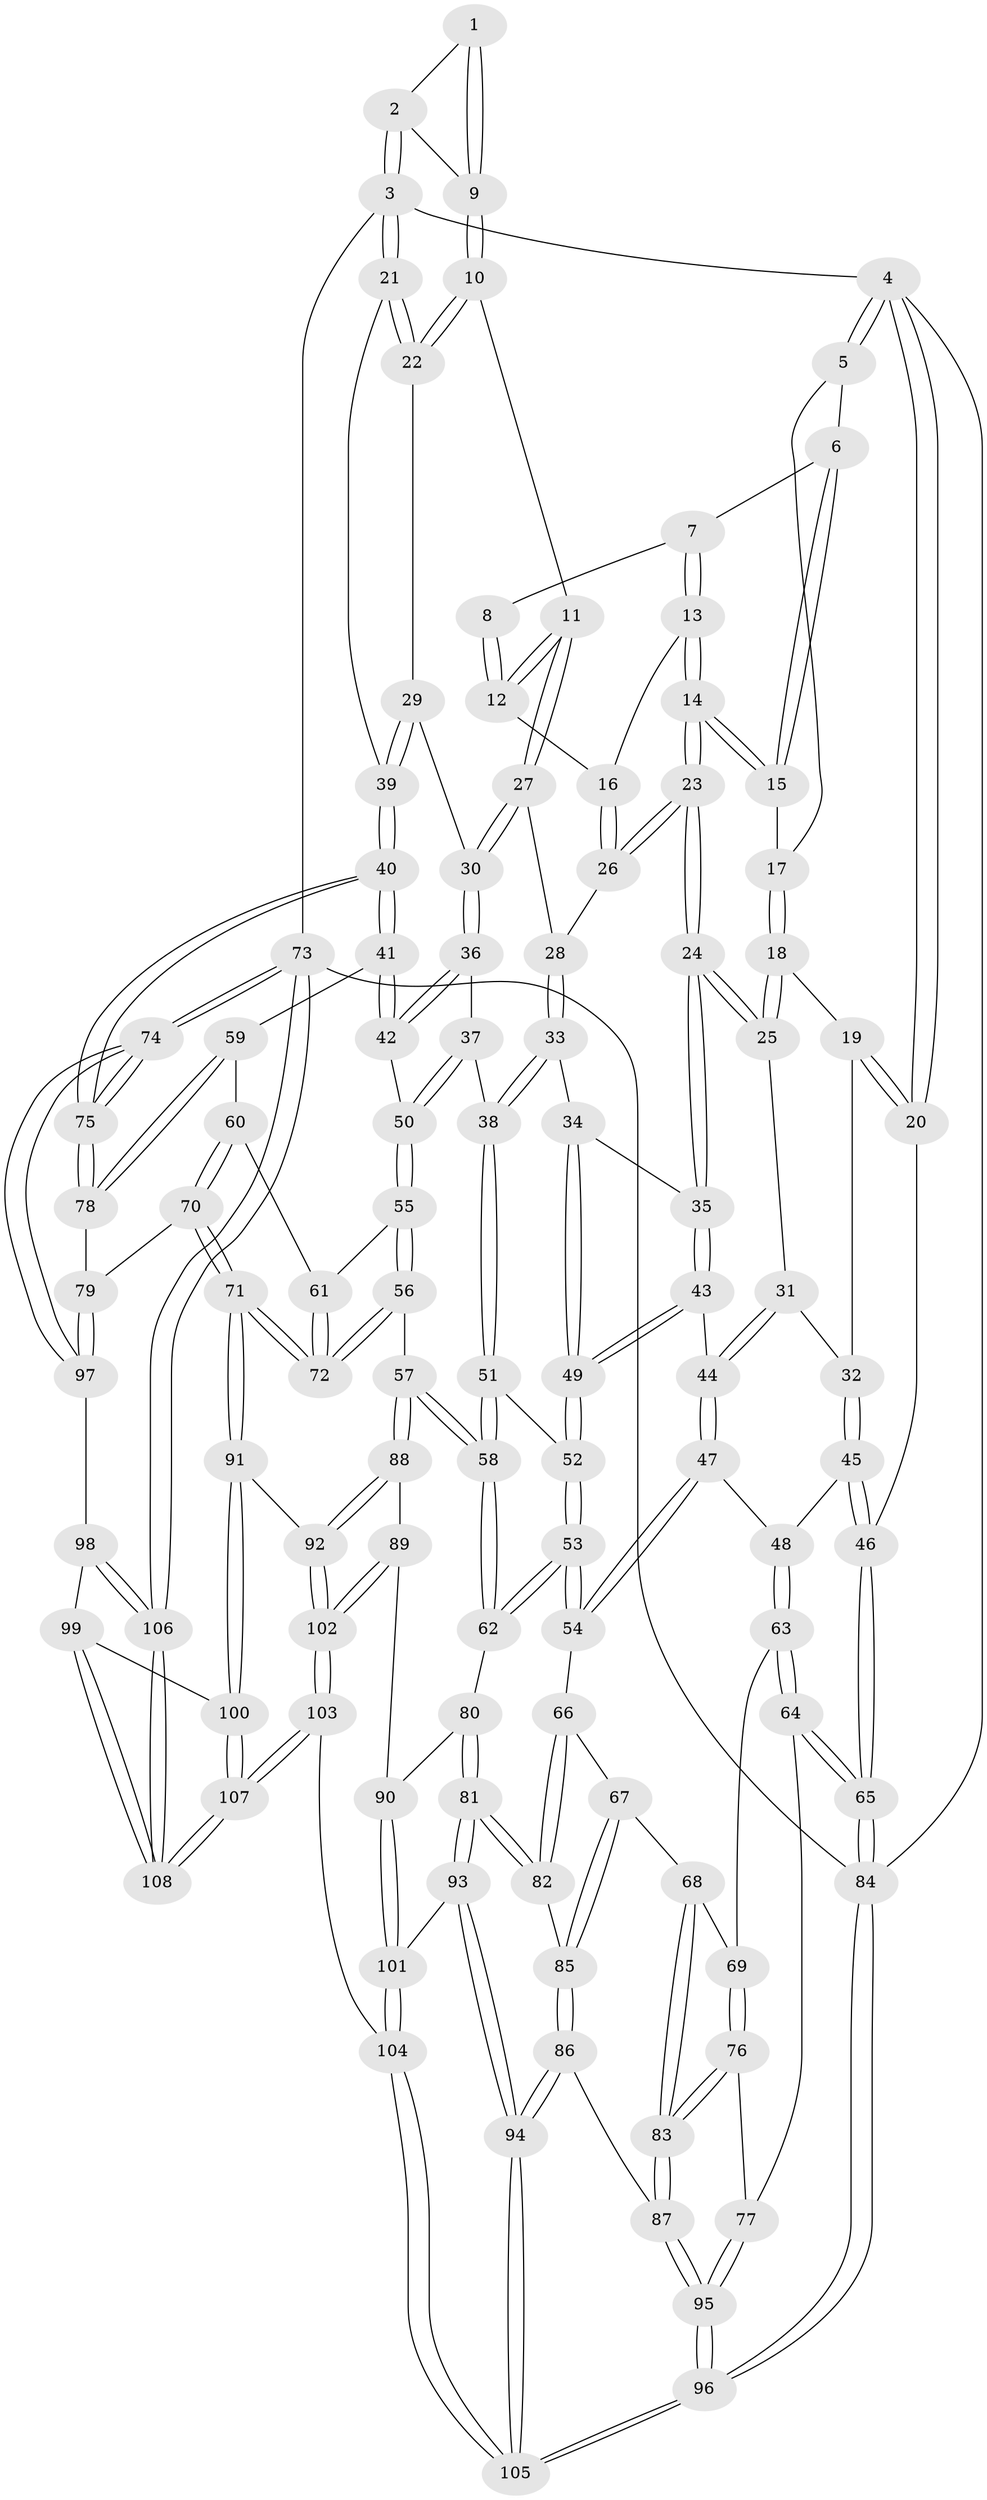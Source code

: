 // Generated by graph-tools (version 1.1) at 2025/17/03/09/25 04:17:10]
// undirected, 108 vertices, 267 edges
graph export_dot {
graph [start="1"]
  node [color=gray90,style=filled];
  1 [pos="+0.685571672238959+0"];
  2 [pos="+1+0"];
  3 [pos="+1+0"];
  4 [pos="+0+0"];
  5 [pos="+0+0"];
  6 [pos="+0.15893797725322914+0"];
  7 [pos="+0.4712353203831536+0"];
  8 [pos="+0.6682085391775305+0"];
  9 [pos="+0.8453024606758673+0.11490723257059336"];
  10 [pos="+0.8386018169886734+0.14476220047789837"];
  11 [pos="+0.7572724509158166+0.1362442332100097"];
  12 [pos="+0.7171515918506073+0.116061136617457"];
  13 [pos="+0.4553763197076711+0.02062463341604658"];
  14 [pos="+0.39335411316591107+0.19403018910643302"];
  15 [pos="+0.2661206140489005+0.12313112304547046"];
  16 [pos="+0.6634245026483536+0.14595328655106565"];
  17 [pos="+0.16541513658207266+0.1191802609010669"];
  18 [pos="+0.09005594855251596+0.227344634573142"];
  19 [pos="+0.07884740782027286+0.23117210119690543"];
  20 [pos="+0+0.16450648610606555"];
  21 [pos="+1+0.06344986986049249"];
  22 [pos="+0.851604598009397+0.1560045461525435"];
  23 [pos="+0.3966294712647523+0.22196383713074694"];
  24 [pos="+0.3673800222765296+0.2763929612337619"];
  25 [pos="+0.31860598979616794+0.2923441781135252"];
  26 [pos="+0.5908209656240277+0.25854924270009394"];
  27 [pos="+0.7304322976046514+0.28141533489649606"];
  28 [pos="+0.6272250661336346+0.3035262822271186"];
  29 [pos="+0.8700516285754096+0.3068749689384347"];
  30 [pos="+0.8352161160048129+0.32648216331173974"];
  31 [pos="+0.2626621274863095+0.34910910390832856"];
  32 [pos="+0.12336972437287134+0.4004793654452033"];
  33 [pos="+0.6418741077479018+0.4658129695519759"];
  34 [pos="+0.5186647838790385+0.4377563336661457"];
  35 [pos="+0.38646340660120176+0.3314304332611956"];
  36 [pos="+0.8220774824924337+0.3514654429512136"];
  37 [pos="+0.7193183219062679+0.4649338362945335"];
  38 [pos="+0.646692749735297+0.47240787147917584"];
  39 [pos="+1+0.41374194176993123"];
  40 [pos="+1+0.48420489108930076"];
  41 [pos="+0.9935995305117635+0.5472634141623128"];
  42 [pos="+0.9083857358316225+0.540945811734267"];
  43 [pos="+0.36552307567016956+0.48150353559316594"];
  44 [pos="+0.2332283136620842+0.5219800403340344"];
  45 [pos="+0.07505810900036221+0.49616972887196226"];
  46 [pos="+0+0.510925214246856"];
  47 [pos="+0.20467287421536054+0.5497752507520055"];
  48 [pos="+0.16773810875494002+0.5579012310817876"];
  49 [pos="+0.41657489313623347+0.5578810409392276"];
  50 [pos="+0.8544376663773944+0.5473707340938249"];
  51 [pos="+0.642495295389004+0.4880411494819305"];
  52 [pos="+0.41858467492942036+0.566733134605513"];
  53 [pos="+0.41605196571606773+0.6540883319718789"];
  54 [pos="+0.3696647345901857+0.6581039594050587"];
  55 [pos="+0.7816417234159616+0.6578723713152207"];
  56 [pos="+0.7087011777507588+0.6756936277143982"];
  57 [pos="+0.6266067774522978+0.6762455696495657"];
  58 [pos="+0.6249434854160462+0.6742133755655714"];
  59 [pos="+0.9072591073628903+0.7005734898933104"];
  60 [pos="+0.8133962652396607+0.6806912211577804"];
  61 [pos="+0.7848483665233246+0.6605058724456975"];
  62 [pos="+0.4324414978208506+0.6676111291688736"];
  63 [pos="+0.16025017067982172+0.6467528263006428"];
  64 [pos="+0+0.72337774351752"];
  65 [pos="+0+0.6816155042007553"];
  66 [pos="+0.3274884479296029+0.6903525450884556"];
  67 [pos="+0.24155429953726773+0.727655659714205"];
  68 [pos="+0.2138474476348205+0.7119475880142475"];
  69 [pos="+0.16818651961845948+0.671161047952108"];
  70 [pos="+0.8454734667803145+0.8128060879876563"];
  71 [pos="+0.825572849597725+0.821413282995301"];
  72 [pos="+0.8081817644415739+0.7957394800826195"];
  73 [pos="+1+1"];
  74 [pos="+1+0.8271542231503864"];
  75 [pos="+1+0.7722925443075398"];
  76 [pos="+0.08659991264797792+0.7944843089208703"];
  77 [pos="+0.0513204588622891+0.788807039294258"];
  78 [pos="+0.9134178402844533+0.7592768837884627"];
  79 [pos="+0.8798278500203754+0.807831308275144"];
  80 [pos="+0.42974694666453617+0.7042990819833376"];
  81 [pos="+0.35447235680182193+0.8531850232831386"];
  82 [pos="+0.3183773681686476+0.8114536430719408"];
  83 [pos="+0.12949073432150826+0.8309099410281965"];
  84 [pos="+0+1"];
  85 [pos="+0.24500033931913157+0.7775390851718635"];
  86 [pos="+0.1887054780834481+0.8704629887049083"];
  87 [pos="+0.16017224949705017+0.8685132039907996"];
  88 [pos="+0.6295818931402053+0.7357392662270855"];
  89 [pos="+0.5702916670794258+0.842858558890052"];
  90 [pos="+0.4903480237086908+0.8508993316821583"];
  91 [pos="+0.769082733413481+0.874173770509111"];
  92 [pos="+0.7458260396455059+0.8605368887497499"];
  93 [pos="+0.3551823405806906+0.8615633927373278"];
  94 [pos="+0.2975159146883237+0.9500928172781627"];
  95 [pos="+0+1"];
  96 [pos="+0+1"];
  97 [pos="+0.9374734945941832+0.8716969893966088"];
  98 [pos="+0.9307979437315921+0.8959711120901918"];
  99 [pos="+0.8623197766810916+0.9461105768902205"];
  100 [pos="+0.7727441181603352+0.915102321430449"];
  101 [pos="+0.46667901430978176+0.8726431034375832"];
  102 [pos="+0.5962583407709553+0.910665410597265"];
  103 [pos="+0.5995901798610026+1"];
  104 [pos="+0.49195730249680447+1"];
  105 [pos="+0.34898969394890783+1"];
  106 [pos="+1+1"];
  107 [pos="+0.6255546181439489+1"];
  108 [pos="+1+1"];
  1 -- 2;
  1 -- 9;
  1 -- 9;
  2 -- 3;
  2 -- 3;
  2 -- 9;
  3 -- 4;
  3 -- 21;
  3 -- 21;
  3 -- 73;
  4 -- 5;
  4 -- 5;
  4 -- 20;
  4 -- 20;
  4 -- 84;
  5 -- 6;
  5 -- 17;
  6 -- 7;
  6 -- 15;
  6 -- 15;
  7 -- 8;
  7 -- 13;
  7 -- 13;
  8 -- 12;
  8 -- 12;
  9 -- 10;
  9 -- 10;
  10 -- 11;
  10 -- 22;
  10 -- 22;
  11 -- 12;
  11 -- 12;
  11 -- 27;
  11 -- 27;
  12 -- 16;
  13 -- 14;
  13 -- 14;
  13 -- 16;
  14 -- 15;
  14 -- 15;
  14 -- 23;
  14 -- 23;
  15 -- 17;
  16 -- 26;
  16 -- 26;
  17 -- 18;
  17 -- 18;
  18 -- 19;
  18 -- 25;
  18 -- 25;
  19 -- 20;
  19 -- 20;
  19 -- 32;
  20 -- 46;
  21 -- 22;
  21 -- 22;
  21 -- 39;
  22 -- 29;
  23 -- 24;
  23 -- 24;
  23 -- 26;
  23 -- 26;
  24 -- 25;
  24 -- 25;
  24 -- 35;
  24 -- 35;
  25 -- 31;
  26 -- 28;
  27 -- 28;
  27 -- 30;
  27 -- 30;
  28 -- 33;
  28 -- 33;
  29 -- 30;
  29 -- 39;
  29 -- 39;
  30 -- 36;
  30 -- 36;
  31 -- 32;
  31 -- 44;
  31 -- 44;
  32 -- 45;
  32 -- 45;
  33 -- 34;
  33 -- 38;
  33 -- 38;
  34 -- 35;
  34 -- 49;
  34 -- 49;
  35 -- 43;
  35 -- 43;
  36 -- 37;
  36 -- 42;
  36 -- 42;
  37 -- 38;
  37 -- 50;
  37 -- 50;
  38 -- 51;
  38 -- 51;
  39 -- 40;
  39 -- 40;
  40 -- 41;
  40 -- 41;
  40 -- 75;
  40 -- 75;
  41 -- 42;
  41 -- 42;
  41 -- 59;
  42 -- 50;
  43 -- 44;
  43 -- 49;
  43 -- 49;
  44 -- 47;
  44 -- 47;
  45 -- 46;
  45 -- 46;
  45 -- 48;
  46 -- 65;
  46 -- 65;
  47 -- 48;
  47 -- 54;
  47 -- 54;
  48 -- 63;
  48 -- 63;
  49 -- 52;
  49 -- 52;
  50 -- 55;
  50 -- 55;
  51 -- 52;
  51 -- 58;
  51 -- 58;
  52 -- 53;
  52 -- 53;
  53 -- 54;
  53 -- 54;
  53 -- 62;
  53 -- 62;
  54 -- 66;
  55 -- 56;
  55 -- 56;
  55 -- 61;
  56 -- 57;
  56 -- 72;
  56 -- 72;
  57 -- 58;
  57 -- 58;
  57 -- 88;
  57 -- 88;
  58 -- 62;
  58 -- 62;
  59 -- 60;
  59 -- 78;
  59 -- 78;
  60 -- 61;
  60 -- 70;
  60 -- 70;
  61 -- 72;
  61 -- 72;
  62 -- 80;
  63 -- 64;
  63 -- 64;
  63 -- 69;
  64 -- 65;
  64 -- 65;
  64 -- 77;
  65 -- 84;
  65 -- 84;
  66 -- 67;
  66 -- 82;
  66 -- 82;
  67 -- 68;
  67 -- 85;
  67 -- 85;
  68 -- 69;
  68 -- 83;
  68 -- 83;
  69 -- 76;
  69 -- 76;
  70 -- 71;
  70 -- 71;
  70 -- 79;
  71 -- 72;
  71 -- 72;
  71 -- 91;
  71 -- 91;
  73 -- 74;
  73 -- 74;
  73 -- 106;
  73 -- 106;
  73 -- 84;
  74 -- 75;
  74 -- 75;
  74 -- 97;
  74 -- 97;
  75 -- 78;
  75 -- 78;
  76 -- 77;
  76 -- 83;
  76 -- 83;
  77 -- 95;
  77 -- 95;
  78 -- 79;
  79 -- 97;
  79 -- 97;
  80 -- 81;
  80 -- 81;
  80 -- 90;
  81 -- 82;
  81 -- 82;
  81 -- 93;
  81 -- 93;
  82 -- 85;
  83 -- 87;
  83 -- 87;
  84 -- 96;
  84 -- 96;
  85 -- 86;
  85 -- 86;
  86 -- 87;
  86 -- 94;
  86 -- 94;
  87 -- 95;
  87 -- 95;
  88 -- 89;
  88 -- 92;
  88 -- 92;
  89 -- 90;
  89 -- 102;
  89 -- 102;
  90 -- 101;
  90 -- 101;
  91 -- 92;
  91 -- 100;
  91 -- 100;
  92 -- 102;
  92 -- 102;
  93 -- 94;
  93 -- 94;
  93 -- 101;
  94 -- 105;
  94 -- 105;
  95 -- 96;
  95 -- 96;
  96 -- 105;
  96 -- 105;
  97 -- 98;
  98 -- 99;
  98 -- 106;
  98 -- 106;
  99 -- 100;
  99 -- 108;
  99 -- 108;
  100 -- 107;
  100 -- 107;
  101 -- 104;
  101 -- 104;
  102 -- 103;
  102 -- 103;
  103 -- 104;
  103 -- 107;
  103 -- 107;
  104 -- 105;
  104 -- 105;
  106 -- 108;
  106 -- 108;
  107 -- 108;
  107 -- 108;
}
